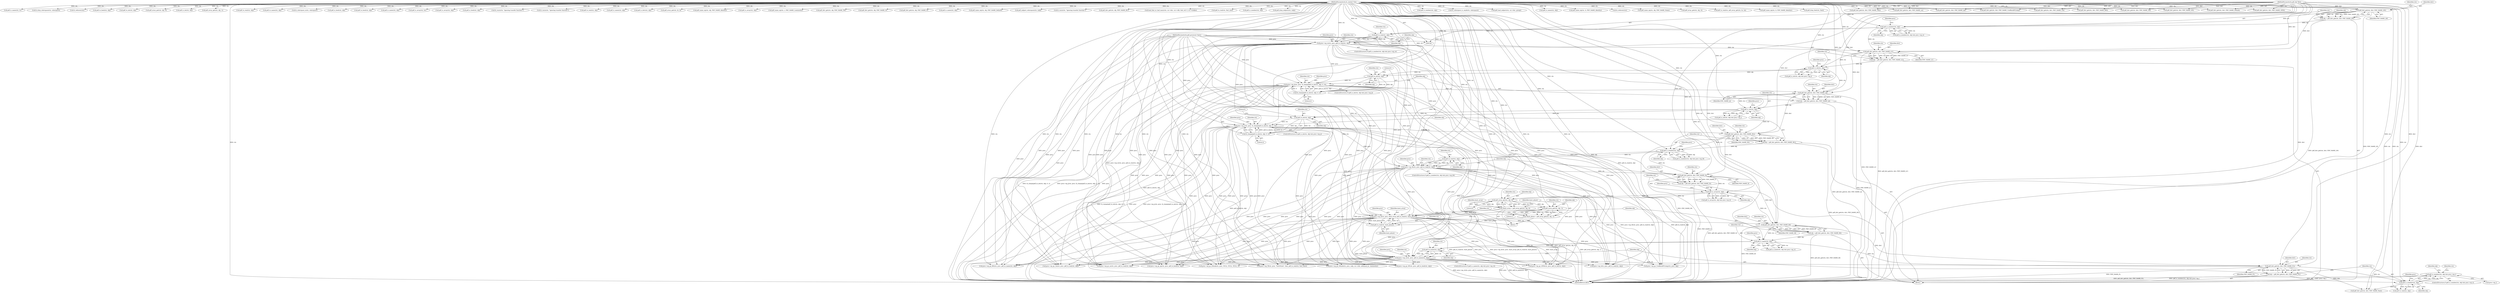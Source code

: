 digraph "0_ghostscript_8a3257b01faa899dd9b5e35c6bb3403cd709c371@pointer" {
"1000262" [label="(Call,pdf_is_number(ctx, obj) && proc->op_i)"];
"1000263" [label="(Call,pdf_is_number(ctx, obj))"];
"1000257" [label="(Call,pdf_dict_get(ctx, dict, PDF_NAME_FL))"];
"1000243" [label="(Call,pdf_is_name(ctx, obj))"];
"1000237" [label="(Call,pdf_dict_get(ctx, dict, PDF_NAME_RI))"];
"1000228" [label="(Call,proc->op_d(ctx, proc, dash_array, pdf_to_real(ctx, dash_phase)))"];
"1000232" [label="(Call,pdf_to_real(ctx, dash_phase))"];
"1000224" [label="(Call,pdf_array_get(ctx, obj, 1))"];
"1000217" [label="(Call,pdf_array_get(ctx, obj, 0))"];
"1000207" [label="(Call,pdf_is_array(ctx, obj))"];
"1000201" [label="(Call,pdf_dict_get(ctx, dict, PDF_NAME_D))"];
"1000187" [label="(Call,pdf_is_number(ctx, obj))"];
"1000181" [label="(Call,pdf_dict_get(ctx, dict, PDF_NAME_ML))"];
"1000170" [label="(Call,proc->op_j(ctx, proc, fz_clampi(pdf_to_int(ctx, obj), 0, 2)))"];
"1000174" [label="(Call,pdf_to_int(ctx, obj))"];
"1000164" [label="(Call,pdf_is_int(ctx, obj))"];
"1000158" [label="(Call,pdf_dict_get(ctx, dict, PDF_NAME_LJ))"];
"1000141" [label="(Call,pdf_is_int(ctx, obj))"];
"1000135" [label="(Call,pdf_dict_get(ctx, dict, PDF_NAME_LC))"];
"1000121" [label="(Call,pdf_is_number(ctx, obj))"];
"1000115" [label="(Call,pdf_dict_get(ctx, dict, PDF_NAME_LW))"];
"1000107" [label="(MethodParameterIn,fz_context *ctx)"];
"1000110" [label="(MethodParameterIn,pdf_obj *dict)"];
"1000113" [label="(Call,obj = pdf_dict_get(ctx, dict, PDF_NAME_LW))"];
"1000127" [label="(Call,proc->op_w(ctx, proc, pdf_to_real(ctx, obj)))"];
"1000130" [label="(Call,pdf_to_real(ctx, obj))"];
"1000108" [label="(MethodParameterIn,pdf_processor *proc)"];
"1000133" [label="(Call,obj = pdf_dict_get(ctx, dict, PDF_NAME_LC))"];
"1000147" [label="(Call,proc->op_J(ctx, proc, fz_clampi(pdf_to_int(ctx, obj), 0, 2)))"];
"1000151" [label="(Call,pdf_to_int(ctx, obj))"];
"1000150" [label="(Call,fz_clampi(pdf_to_int(ctx, obj), 0, 2))"];
"1000156" [label="(Call,obj = pdf_dict_get(ctx, dict, PDF_NAME_LJ))"];
"1000173" [label="(Call,fz_clampi(pdf_to_int(ctx, obj), 0, 2))"];
"1000179" [label="(Call,obj = pdf_dict_get(ctx, dict, PDF_NAME_ML))"];
"1000193" [label="(Call,proc->op_M(ctx, proc, pdf_to_real(ctx, obj)))"];
"1000196" [label="(Call,pdf_to_real(ctx, obj))"];
"1000199" [label="(Call,obj = pdf_dict_get(ctx, dict, PDF_NAME_D))"];
"1000222" [label="(Call,*dash_phase = pdf_array_get(ctx, obj, 1))"];
"1000215" [label="(Call,*dash_array = pdf_array_get(ctx, obj, 0))"];
"1000235" [label="(Call,obj = pdf_dict_get(ctx, dict, PDF_NAME_RI))"];
"1000249" [label="(Call,proc->op_ri(ctx, proc, pdf_to_name(ctx, obj)))"];
"1000252" [label="(Call,pdf_to_name(ctx, obj))"];
"1000255" [label="(Call,obj = pdf_dict_get(ctx, dict, PDF_NAME_FL))"];
"1000494" [label="(Call,pdf_is_number(ctx, obj))"];
"1000232" [label="(Call,pdf_to_real(ctx, dash_phase))"];
"1000230" [label="(Identifier,proc)"];
"1000488" [label="(Call,pdf_dict_get(ctx, dict, PDF_NAME_ca))"];
"1000609" [label="(Call,fz_colorspace_is_cmyk(ctx, colorspace))"];
"1000217" [label="(Call,pdf_array_get(ctx, obj, 0))"];
"1000181" [label="(Call,pdf_dict_get(ctx, dict, PDF_NAME_ML))"];
"1000177" [label="(Literal,0)"];
"1000115" [label="(Call,pdf_dict_get(ctx, dict, PDF_NAME_LW))"];
"1000575" [label="(Call,pdf_load_xobject(ctx, csi->doc, group))"];
"1000272" [label="(Call,pdf_to_real(ctx, obj))"];
"1000127" [label="(Call,proc->op_w(ctx, proc, pdf_to_real(ctx, obj)))"];
"1000139" [label="(ControlStructure,if (pdf_is_int(ctx, obj) && proc->op_J))"];
"1000524" [label="(Call,pdf_is_name(ctx, obj))"];
"1000113" [label="(Call,obj = pdf_dict_get(ctx, dict, PDF_NAME_LW))"];
"1000678" [label="(Call,pdf_name_eq(ctx, tr, PDF_NAME_Identity))"];
"1000201" [label="(Call,pdf_dict_get(ctx, dict, PDF_NAME_D))"];
"1000135" [label="(Call,pdf_dict_get(ctx, dict, PDF_NAME_LC))"];
"1000149" [label="(Identifier,proc)"];
"1000337" [label="(Call,fz_rethrow(ctx))"];
"1000206" [label="(Call,pdf_is_array(ctx, obj) && proc->op_d)"];
"1000264" [label="(Identifier,ctx)"];
"1000234" [label="(Identifier,dash_phase)"];
"1000209" [label="(Identifier,obj)"];
"1000182" [label="(Identifier,ctx)"];
"1000449" [label="(Call,pdf_dict_get(ctx, dict, PDF_NAME_TR))"];
"1000262" [label="(Call,pdf_is_number(ctx, obj) && proc->op_i)"];
"1000707" [label="(Call,pdf_name_eq(ctx, obj, PDF_NAME_None))"];
"1000157" [label="(Identifier,obj)"];
"1000259" [label="(Identifier,dict)"];
"1000131" [label="(Identifier,ctx)"];
"1000211" [label="(Identifier,proc)"];
"1000293" [label="(Call,pdf_array_get(ctx, obj, 0))"];
"1000241" [label="(ControlStructure,if (pdf_is_name(ctx, obj) && proc->op_ri))"];
"1000253" [label="(Identifier,ctx)"];
"1000277" [label="(Call,pdf_dict_get(ctx, dict, PDF_NAME_Font))"];
"1000219" [label="(Identifier,obj)"];
"1000158" [label="(Call,pdf_dict_get(ctx, dict, PDF_NAME_LJ))"];
"1000199" [label="(Call,obj = pdf_dict_get(ctx, dict, PDF_NAME_D))"];
"1000132" [label="(Identifier,obj)"];
"1000125" [label="(Identifier,proc)"];
"1000239" [label="(Identifier,dict)"];
"1000159" [label="(Identifier,ctx)"];
"1000183" [label="(Identifier,dict)"];
"1000204" [label="(Identifier,PDF_NAME_D)"];
"1000238" [label="(Identifier,ctx)"];
"1000184" [label="(Identifier,PDF_NAME_ML)"];
"1000161" [label="(Identifier,PDF_NAME_LJ)"];
"1000178" [label="(Literal,2)"];
"1000226" [label="(Identifier,obj)"];
"1000719" [label="(MethodReturn,RET)"];
"1000644" [label="(Call,pdf_to_real(ctx, pdf_array_get(ctx, bc, k)))"];
"1000459" [label="(Call,pdf_name_eq(ctx, tr, PDF_NAME_Identity))"];
"1000110" [label="(MethodParameterIn,pdf_obj *dict)"];
"1000245" [label="(Identifier,obj)"];
"1000243" [label="(Call,pdf_is_name(ctx, obj))"];
"1000203" [label="(Identifier,dict)"];
"1000233" [label="(Identifier,ctx)"];
"1000196" [label="(Call,pdf_to_real(ctx, obj))"];
"1000255" [label="(Call,obj = pdf_dict_get(ctx, dict, PDF_NAME_FL))"];
"1000413" [label="(Call,proc->op_gs_UseBlackPtComp(ctx, proc, obj))"];
"1000187" [label="(Call,pdf_is_number(ctx, obj))"];
"1000119" [label="(ControlStructure,if (pdf_is_number(ctx, obj) && proc->op_w))"];
"1000332" [label="(Call,pdf_drop_font(ctx, font))"];
"1000265" [label="(Identifier,obj)"];
"1000228" [label="(Call,proc->op_d(ctx, proc, dash_array, pdf_to_real(ctx, dash_phase)))"];
"1000269" [label="(Call,proc->op_i(ctx, proc, pdf_to_real(ctx, obj)))"];
"1000225" [label="(Identifier,ctx)"];
"1000454" [label="(Call,pdf_is_name(ctx, tr))"];
"1000617" [label="(Call,fz_drop_colorspace(ctx, colorspace))"];
"1000699" [label="(Call,fz_rethrow(ctx))"];
"1000258" [label="(Identifier,ctx)"];
"1000251" [label="(Identifier,proc)"];
"1000166" [label="(Identifier,obj)"];
"1000160" [label="(Identifier,dict)"];
"1000500" [label="(Call,proc->op_gs_ca(ctx, proc, pdf_to_real(ctx, obj)))"];
"1000129" [label="(Identifier,proc)"];
"1000356" [label="(Call,pdf_to_bool(ctx, obj))"];
"1000174" [label="(Call,pdf_to_int(ctx, obj))"];
"1000396" [label="(Call,pdf_to_int(ctx, obj))"];
"1000530" [label="(Call,proc->op_gs_BM(ctx, proc, pdf_to_name(ctx, obj)))"];
"1000518" [label="(Call,pdf_array_get(ctx, obj, 0))"];
"1000153" [label="(Identifier,obj)"];
"1000223" [label="(Identifier,dash_phase)"];
"1000235" [label="(Call,obj = pdf_dict_get(ctx, dict, PDF_NAME_RI))"];
"1000130" [label="(Call,pdf_to_real(ctx, obj))"];
"1000387" [label="(Call,pdf_is_int(ctx, obj))"];
"1000240" [label="(Identifier,PDF_NAME_RI)"];
"1000170" [label="(Call,proc->op_j(ctx, proc, fz_clampi(pdf_to_int(ctx, obj), 0, 2)))"];
"1000712" [label="(Call,proc->op_gs_SMask(ctx, proc, NULL, NULL, NULL, 0))"];
"1000242" [label="(Call,pdf_is_name(ctx, obj) && proc->op_ri)"];
"1000168" [label="(Identifier,proc)"];
"1000215" [label="(Call,*dash_array = pdf_array_get(ctx, obj, 0))"];
"1000300" [label="(Call,pdf_array_get(ctx, obj, 1))"];
"1000107" [label="(MethodParameterIn,fz_context *ctx)"];
"1000188" [label="(Identifier,ctx)"];
"1000538" [label="(Call,pdf_dict_get(ctx, dict, PDF_NAME_SMask))"];
"1000180" [label="(Identifier,obj)"];
"1000236" [label="(Identifier,obj)"];
"1000353" [label="(Call,proc->op_gs_OP(ctx, proc, pdf_to_bool(ctx, obj)))"];
"1000373" [label="(Call,proc->op_gs_op(ctx, proc, pdf_to_bool(ctx, obj)))"];
"1000208" [label="(Identifier,ctx)"];
"1000361" [label="(Call,pdf_dict_get(ctx, dict, PDF_NAME_op))"];
"1000468" [label="(Call,pdf_dict_get(ctx, dict, PDF_NAME_CA))"];
"1000133" [label="(Call,obj = pdf_dict_get(ctx, dict, PDF_NAME_LC))"];
"1000483" [label="(Call,pdf_to_real(ctx, obj))"];
"1000533" [label="(Call,pdf_to_name(ctx, obj))"];
"1000591" [label="(Call,fz_colorspace_n(ctx, colorspace))"];
"1000252" [label="(Call,pdf_to_name(ctx, obj))"];
"1000185" [label="(ControlStructure,if (pdf_is_number(ctx, obj) && proc->op_M))"];
"1000218" [label="(Identifier,ctx)"];
"1000267" [label="(Identifier,proc)"];
"1000347" [label="(Call,pdf_is_bool(ctx, obj))"];
"1000376" [label="(Call,pdf_to_bool(ctx, obj))"];
"1000154" [label="(Literal,0)"];
"1000193" [label="(Call,proc->op_M(ctx, proc, pdf_to_real(ctx, obj)))"];
"1000424" [label="(Call,pdf_is_name(ctx, obj))"];
"1000136" [label="(Identifier,ctx)"];
"1000263" [label="(Call,pdf_is_number(ctx, obj))"];
"1000213" [label="(Block,)"];
"1000118" [label="(Identifier,PDF_NAME_LW)"];
"1000155" [label="(Literal,2)"];
"1000111" [label="(Block,)"];
"1000145" [label="(Identifier,proc)"];
"1000137" [label="(Identifier,dict)"];
"1000381" [label="(Call,pdf_dict_get(ctx, dict, PDF_NAME_OPM))"];
"1000627" [label="(Call,pdf_is_array(ctx, bc))"];
"1000123" [label="(Identifier,obj)"];
"1000283" [label="(Call,pdf_is_array(ctx, obj))"];
"1000367" [label="(Call,pdf_is_bool(ctx, obj))"];
"1000120" [label="(Call,pdf_is_number(ctx, obj) && proc->op_w)"];
"1000682" [label="(Call,fz_warn(ctx, \"ignoring transfer function\"))"];
"1000401" [label="(Call,pdf_dict_get(ctx, dict, PDF_NAME_UseBlackPtComp))"];
"1000162" [label="(ControlStructure,if (pdf_is_int(ctx, obj) && proc->op_j))"];
"1000463" [label="(Call,fz_warn(ctx, \"ignoring transfer function\"))"];
"1000503" [label="(Call,pdf_to_real(ctx, obj))"];
"1000261" [label="(ControlStructure,if (pdf_is_number(ctx, obj) && proc->op_i))"];
"1000407" [label="(Call,pdf_is_name(ctx, obj))"];
"1000508" [label="(Call,pdf_dict_get(ctx, dict, PDF_NAME_BM))"];
"1000200" [label="(Identifier,obj)"];
"1000276" [label="(Identifier,obj)"];
"1000117" [label="(Identifier,dict)"];
"1000548" [label="(Call,pdf_is_dict(ctx, obj))"];
"1000152" [label="(Identifier,ctx)"];
"1000646" [label="(Call,pdf_array_get(ctx, bc, k))"];
"1000393" [label="(Call,proc->op_gs_OPM(ctx, proc, pdf_to_int(ctx, obj)))"];
"1000220" [label="(Literal,0)"];
"1000164" [label="(Call,pdf_is_int(ctx, obj))"];
"1000480" [label="(Call,proc->op_gs_CA(ctx, proc, pdf_to_real(ctx, obj)))"];
"1000147" [label="(Call,proc->op_J(ctx, proc, fz_clampi(pdf_to_int(ctx, obj), 0, 2)))"];
"1000341" [label="(Call,pdf_dict_get(ctx, dict, PDF_NAME_OP))"];
"1000195" [label="(Identifier,proc)"];
"1000247" [label="(Identifier,proc)"];
"1000140" [label="(Call,pdf_is_int(ctx, obj) && proc->op_J)"];
"1000430" [label="(Call,pdf_name_eq(ctx, obj, PDF_NAME_Identity))"];
"1000179" [label="(Call,obj = pdf_dict_get(ctx, dict, PDF_NAME_ML))"];
"1000513" [label="(Call,pdf_is_array(ctx, obj))"];
"1000222" [label="(Call,*dash_phase = pdf_array_get(ctx, obj, 1))"];
"1000134" [label="(Identifier,obj)"];
"1000194" [label="(Identifier,ctx)"];
"1000207" [label="(Call,pdf_is_array(ctx, obj))"];
"1000216" [label="(Identifier,dash_array)"];
"1000128" [label="(Identifier,ctx)"];
"1000175" [label="(Identifier,ctx)"];
"1000657" [label="(Call,pdf_name_eq(ctx, s, PDF_NAME_Luminosity))"];
"1000670" [label="(Call,pdf_dict_get(ctx, obj, PDF_NAME_TR))"];
"1000569" [label="(Call,pdf_dict_get(ctx, obj, PDF_NAME_G))"];
"1000652" [label="(Call,pdf_dict_get(ctx, obj, PDF_NAME_S))"];
"1000704" [label="(Call,pdf_is_name(ctx, obj))"];
"1000250" [label="(Identifier,ctx)"];
"1000227" [label="(Literal,1)"];
"1000260" [label="(Identifier,PDF_NAME_FL)"];
"1000224" [label="(Call,pdf_array_get(ctx, obj, 1))"];
"1000435" [label="(Call,pdf_name_eq(ctx, obj, PDF_NAME_Default))"];
"1000685" [label="(Call,proc->op_gs_SMask(ctx, proc, xobj, csi->rdb, softmask_bc, luminosity))"];
"1000186" [label="(Call,pdf_is_number(ctx, obj) && proc->op_M)"];
"1000138" [label="(Identifier,PDF_NAME_LC)"];
"1000116" [label="(Identifier,ctx)"];
"1000114" [label="(Identifier,obj)"];
"1000171" [label="(Identifier,ctx)"];
"1000256" [label="(Identifier,obj)"];
"1000237" [label="(Call,pdf_dict_get(ctx, dict, PDF_NAME_RI))"];
"1000156" [label="(Call,obj = pdf_dict_get(ctx, dict, PDF_NAME_LJ))"];
"1000584" [label="(Call,pdf_xobject_colorspace(ctx, xobj))"];
"1000121" [label="(Call,pdf_is_number(ctx, obj))"];
"1000270" [label="(Identifier,ctx)"];
"1000202" [label="(Identifier,ctx)"];
"1000322" [label="(Call,proc->op_Tf(ctx, proc, \"ExtGState\", font, pdf_to_real(ctx, font_size)))"];
"1000173" [label="(Call,fz_clampi(pdf_to_int(ctx, obj), 0, 2))"];
"1000172" [label="(Identifier,proc)"];
"1000198" [label="(Identifier,obj)"];
"1000122" [label="(Identifier,ctx)"];
"1000439" [label="(Call,fz_warn(ctx, \"ignoring transfer function\"))"];
"1000141" [label="(Call,pdf_is_int(ctx, obj))"];
"1000163" [label="(Call,pdf_is_int(ctx, obj) && proc->op_j)"];
"1000244" [label="(Identifier,ctx)"];
"1000257" [label="(Call,pdf_dict_get(ctx, dict, PDF_NAME_FL))"];
"1000148" [label="(Identifier,ctx)"];
"1000622" [label="(Call,pdf_dict_get(ctx, obj, PDF_NAME_BC))"];
"1000176" [label="(Identifier,obj)"];
"1000307" [label="(Call,load_font_or_hail_mary(ctx, csi->doc, csi->rdb, font_ref, 0, csi->cookie))"];
"1000197" [label="(Identifier,ctx)"];
"1000231" [label="(Identifier,dash_array)"];
"1000189" [label="(Identifier,obj)"];
"1000151" [label="(Call,pdf_to_int(ctx, obj))"];
"1000266" [label="(Call,proc->op_i)"];
"1000142" [label="(Identifier,ctx)"];
"1000249" [label="(Call,proc->op_ri(ctx, proc, pdf_to_name(ctx, obj)))"];
"1000229" [label="(Identifier,ctx)"];
"1000143" [label="(Identifier,obj)"];
"1000327" [label="(Call,pdf_to_real(ctx, font_size))"];
"1000474" [label="(Call,pdf_is_number(ctx, obj))"];
"1000165" [label="(Identifier,ctx)"];
"1000695" [label="(Call,pdf_drop_xobject(ctx, xobj))"];
"1000108" [label="(MethodParameterIn,pdf_processor *proc)"];
"1000150" [label="(Call,fz_clampi(pdf_to_int(ctx, obj), 0, 2))"];
"1000419" [label="(Call,pdf_dict_get(ctx, dict, PDF_NAME_TR2))"];
"1000254" [label="(Identifier,obj)"];
"1000191" [label="(Identifier,proc)"];
"1000262" -> "1000261"  [label="AST: "];
"1000262" -> "1000263"  [label="CFG: "];
"1000262" -> "1000266"  [label="CFG: "];
"1000263" -> "1000262"  [label="AST: "];
"1000266" -> "1000262"  [label="AST: "];
"1000270" -> "1000262"  [label="CFG: "];
"1000276" -> "1000262"  [label="CFG: "];
"1000262" -> "1000719"  [label="DDG: pdf_is_number(ctx, obj) && proc->op_i"];
"1000262" -> "1000719"  [label="DDG: proc->op_i"];
"1000263" -> "1000262"  [label="DDG: ctx"];
"1000263" -> "1000262"  [label="DDG: obj"];
"1000263" -> "1000265"  [label="CFG: "];
"1000264" -> "1000263"  [label="AST: "];
"1000265" -> "1000263"  [label="AST: "];
"1000267" -> "1000263"  [label="CFG: "];
"1000257" -> "1000263"  [label="DDG: ctx"];
"1000107" -> "1000263"  [label="DDG: ctx"];
"1000255" -> "1000263"  [label="DDG: obj"];
"1000263" -> "1000272"  [label="DDG: ctx"];
"1000263" -> "1000272"  [label="DDG: obj"];
"1000263" -> "1000277"  [label="DDG: ctx"];
"1000257" -> "1000255"  [label="AST: "];
"1000257" -> "1000260"  [label="CFG: "];
"1000258" -> "1000257"  [label="AST: "];
"1000259" -> "1000257"  [label="AST: "];
"1000260" -> "1000257"  [label="AST: "];
"1000255" -> "1000257"  [label="CFG: "];
"1000257" -> "1000719"  [label="DDG: PDF_NAME_FL"];
"1000257" -> "1000255"  [label="DDG: ctx"];
"1000257" -> "1000255"  [label="DDG: dict"];
"1000257" -> "1000255"  [label="DDG: PDF_NAME_FL"];
"1000243" -> "1000257"  [label="DDG: ctx"];
"1000249" -> "1000257"  [label="DDG: ctx"];
"1000107" -> "1000257"  [label="DDG: ctx"];
"1000237" -> "1000257"  [label="DDG: dict"];
"1000110" -> "1000257"  [label="DDG: dict"];
"1000257" -> "1000277"  [label="DDG: dict"];
"1000243" -> "1000242"  [label="AST: "];
"1000243" -> "1000245"  [label="CFG: "];
"1000244" -> "1000243"  [label="AST: "];
"1000245" -> "1000243"  [label="AST: "];
"1000247" -> "1000243"  [label="CFG: "];
"1000242" -> "1000243"  [label="CFG: "];
"1000243" -> "1000242"  [label="DDG: ctx"];
"1000243" -> "1000242"  [label="DDG: obj"];
"1000237" -> "1000243"  [label="DDG: ctx"];
"1000107" -> "1000243"  [label="DDG: ctx"];
"1000235" -> "1000243"  [label="DDG: obj"];
"1000243" -> "1000252"  [label="DDG: ctx"];
"1000243" -> "1000252"  [label="DDG: obj"];
"1000237" -> "1000235"  [label="AST: "];
"1000237" -> "1000240"  [label="CFG: "];
"1000238" -> "1000237"  [label="AST: "];
"1000239" -> "1000237"  [label="AST: "];
"1000240" -> "1000237"  [label="AST: "];
"1000235" -> "1000237"  [label="CFG: "];
"1000237" -> "1000719"  [label="DDG: PDF_NAME_RI"];
"1000237" -> "1000235"  [label="DDG: ctx"];
"1000237" -> "1000235"  [label="DDG: dict"];
"1000237" -> "1000235"  [label="DDG: PDF_NAME_RI"];
"1000228" -> "1000237"  [label="DDG: ctx"];
"1000207" -> "1000237"  [label="DDG: ctx"];
"1000107" -> "1000237"  [label="DDG: ctx"];
"1000201" -> "1000237"  [label="DDG: dict"];
"1000110" -> "1000237"  [label="DDG: dict"];
"1000228" -> "1000213"  [label="AST: "];
"1000228" -> "1000232"  [label="CFG: "];
"1000229" -> "1000228"  [label="AST: "];
"1000230" -> "1000228"  [label="AST: "];
"1000231" -> "1000228"  [label="AST: "];
"1000232" -> "1000228"  [label="AST: "];
"1000236" -> "1000228"  [label="CFG: "];
"1000228" -> "1000719"  [label="DDG: proc->op_d(ctx, proc, dash_array, pdf_to_real(ctx, dash_phase))"];
"1000228" -> "1000719"  [label="DDG: dash_array"];
"1000228" -> "1000719"  [label="DDG: pdf_to_real(ctx, dash_phase)"];
"1000228" -> "1000719"  [label="DDG: proc"];
"1000232" -> "1000228"  [label="DDG: ctx"];
"1000232" -> "1000228"  [label="DDG: dash_phase"];
"1000107" -> "1000228"  [label="DDG: ctx"];
"1000170" -> "1000228"  [label="DDG: proc"];
"1000193" -> "1000228"  [label="DDG: proc"];
"1000127" -> "1000228"  [label="DDG: proc"];
"1000147" -> "1000228"  [label="DDG: proc"];
"1000108" -> "1000228"  [label="DDG: proc"];
"1000215" -> "1000228"  [label="DDG: dash_array"];
"1000228" -> "1000249"  [label="DDG: proc"];
"1000228" -> "1000269"  [label="DDG: proc"];
"1000228" -> "1000322"  [label="DDG: proc"];
"1000228" -> "1000353"  [label="DDG: proc"];
"1000228" -> "1000373"  [label="DDG: proc"];
"1000228" -> "1000393"  [label="DDG: proc"];
"1000228" -> "1000413"  [label="DDG: proc"];
"1000228" -> "1000480"  [label="DDG: proc"];
"1000228" -> "1000500"  [label="DDG: proc"];
"1000228" -> "1000530"  [label="DDG: proc"];
"1000228" -> "1000685"  [label="DDG: proc"];
"1000228" -> "1000712"  [label="DDG: proc"];
"1000232" -> "1000234"  [label="CFG: "];
"1000233" -> "1000232"  [label="AST: "];
"1000234" -> "1000232"  [label="AST: "];
"1000232" -> "1000719"  [label="DDG: dash_phase"];
"1000224" -> "1000232"  [label="DDG: ctx"];
"1000107" -> "1000232"  [label="DDG: ctx"];
"1000222" -> "1000232"  [label="DDG: dash_phase"];
"1000224" -> "1000222"  [label="AST: "];
"1000224" -> "1000227"  [label="CFG: "];
"1000225" -> "1000224"  [label="AST: "];
"1000226" -> "1000224"  [label="AST: "];
"1000227" -> "1000224"  [label="AST: "];
"1000222" -> "1000224"  [label="CFG: "];
"1000224" -> "1000222"  [label="DDG: ctx"];
"1000224" -> "1000222"  [label="DDG: obj"];
"1000224" -> "1000222"  [label="DDG: 1"];
"1000217" -> "1000224"  [label="DDG: ctx"];
"1000217" -> "1000224"  [label="DDG: obj"];
"1000107" -> "1000224"  [label="DDG: ctx"];
"1000217" -> "1000215"  [label="AST: "];
"1000217" -> "1000220"  [label="CFG: "];
"1000218" -> "1000217"  [label="AST: "];
"1000219" -> "1000217"  [label="AST: "];
"1000220" -> "1000217"  [label="AST: "];
"1000215" -> "1000217"  [label="CFG: "];
"1000217" -> "1000215"  [label="DDG: ctx"];
"1000217" -> "1000215"  [label="DDG: obj"];
"1000217" -> "1000215"  [label="DDG: 0"];
"1000207" -> "1000217"  [label="DDG: ctx"];
"1000207" -> "1000217"  [label="DDG: obj"];
"1000107" -> "1000217"  [label="DDG: ctx"];
"1000207" -> "1000206"  [label="AST: "];
"1000207" -> "1000209"  [label="CFG: "];
"1000208" -> "1000207"  [label="AST: "];
"1000209" -> "1000207"  [label="AST: "];
"1000211" -> "1000207"  [label="CFG: "];
"1000206" -> "1000207"  [label="CFG: "];
"1000207" -> "1000206"  [label="DDG: ctx"];
"1000207" -> "1000206"  [label="DDG: obj"];
"1000201" -> "1000207"  [label="DDG: ctx"];
"1000107" -> "1000207"  [label="DDG: ctx"];
"1000199" -> "1000207"  [label="DDG: obj"];
"1000201" -> "1000199"  [label="AST: "];
"1000201" -> "1000204"  [label="CFG: "];
"1000202" -> "1000201"  [label="AST: "];
"1000203" -> "1000201"  [label="AST: "];
"1000204" -> "1000201"  [label="AST: "];
"1000199" -> "1000201"  [label="CFG: "];
"1000201" -> "1000719"  [label="DDG: PDF_NAME_D"];
"1000201" -> "1000199"  [label="DDG: ctx"];
"1000201" -> "1000199"  [label="DDG: dict"];
"1000201" -> "1000199"  [label="DDG: PDF_NAME_D"];
"1000187" -> "1000201"  [label="DDG: ctx"];
"1000193" -> "1000201"  [label="DDG: ctx"];
"1000107" -> "1000201"  [label="DDG: ctx"];
"1000181" -> "1000201"  [label="DDG: dict"];
"1000110" -> "1000201"  [label="DDG: dict"];
"1000187" -> "1000186"  [label="AST: "];
"1000187" -> "1000189"  [label="CFG: "];
"1000188" -> "1000187"  [label="AST: "];
"1000189" -> "1000187"  [label="AST: "];
"1000191" -> "1000187"  [label="CFG: "];
"1000186" -> "1000187"  [label="CFG: "];
"1000187" -> "1000186"  [label="DDG: ctx"];
"1000187" -> "1000186"  [label="DDG: obj"];
"1000181" -> "1000187"  [label="DDG: ctx"];
"1000107" -> "1000187"  [label="DDG: ctx"];
"1000179" -> "1000187"  [label="DDG: obj"];
"1000187" -> "1000196"  [label="DDG: ctx"];
"1000187" -> "1000196"  [label="DDG: obj"];
"1000181" -> "1000179"  [label="AST: "];
"1000181" -> "1000184"  [label="CFG: "];
"1000182" -> "1000181"  [label="AST: "];
"1000183" -> "1000181"  [label="AST: "];
"1000184" -> "1000181"  [label="AST: "];
"1000179" -> "1000181"  [label="CFG: "];
"1000181" -> "1000719"  [label="DDG: PDF_NAME_ML"];
"1000181" -> "1000179"  [label="DDG: ctx"];
"1000181" -> "1000179"  [label="DDG: dict"];
"1000181" -> "1000179"  [label="DDG: PDF_NAME_ML"];
"1000170" -> "1000181"  [label="DDG: ctx"];
"1000164" -> "1000181"  [label="DDG: ctx"];
"1000107" -> "1000181"  [label="DDG: ctx"];
"1000158" -> "1000181"  [label="DDG: dict"];
"1000110" -> "1000181"  [label="DDG: dict"];
"1000170" -> "1000162"  [label="AST: "];
"1000170" -> "1000173"  [label="CFG: "];
"1000171" -> "1000170"  [label="AST: "];
"1000172" -> "1000170"  [label="AST: "];
"1000173" -> "1000170"  [label="AST: "];
"1000180" -> "1000170"  [label="CFG: "];
"1000170" -> "1000719"  [label="DDG: proc"];
"1000170" -> "1000719"  [label="DDG: fz_clampi(pdf_to_int(ctx, obj), 0, 2)"];
"1000170" -> "1000719"  [label="DDG: proc->op_j(ctx, proc, fz_clampi(pdf_to_int(ctx, obj), 0, 2))"];
"1000174" -> "1000170"  [label="DDG: ctx"];
"1000107" -> "1000170"  [label="DDG: ctx"];
"1000127" -> "1000170"  [label="DDG: proc"];
"1000147" -> "1000170"  [label="DDG: proc"];
"1000108" -> "1000170"  [label="DDG: proc"];
"1000173" -> "1000170"  [label="DDG: pdf_to_int(ctx, obj)"];
"1000173" -> "1000170"  [label="DDG: 0"];
"1000173" -> "1000170"  [label="DDG: 2"];
"1000170" -> "1000193"  [label="DDG: proc"];
"1000170" -> "1000249"  [label="DDG: proc"];
"1000170" -> "1000269"  [label="DDG: proc"];
"1000170" -> "1000322"  [label="DDG: proc"];
"1000170" -> "1000353"  [label="DDG: proc"];
"1000170" -> "1000373"  [label="DDG: proc"];
"1000170" -> "1000393"  [label="DDG: proc"];
"1000170" -> "1000413"  [label="DDG: proc"];
"1000170" -> "1000480"  [label="DDG: proc"];
"1000170" -> "1000500"  [label="DDG: proc"];
"1000170" -> "1000530"  [label="DDG: proc"];
"1000170" -> "1000685"  [label="DDG: proc"];
"1000170" -> "1000712"  [label="DDG: proc"];
"1000174" -> "1000173"  [label="AST: "];
"1000174" -> "1000176"  [label="CFG: "];
"1000175" -> "1000174"  [label="AST: "];
"1000176" -> "1000174"  [label="AST: "];
"1000177" -> "1000174"  [label="CFG: "];
"1000174" -> "1000173"  [label="DDG: ctx"];
"1000174" -> "1000173"  [label="DDG: obj"];
"1000164" -> "1000174"  [label="DDG: ctx"];
"1000164" -> "1000174"  [label="DDG: obj"];
"1000107" -> "1000174"  [label="DDG: ctx"];
"1000164" -> "1000163"  [label="AST: "];
"1000164" -> "1000166"  [label="CFG: "];
"1000165" -> "1000164"  [label="AST: "];
"1000166" -> "1000164"  [label="AST: "];
"1000168" -> "1000164"  [label="CFG: "];
"1000163" -> "1000164"  [label="CFG: "];
"1000164" -> "1000163"  [label="DDG: ctx"];
"1000164" -> "1000163"  [label="DDG: obj"];
"1000158" -> "1000164"  [label="DDG: ctx"];
"1000107" -> "1000164"  [label="DDG: ctx"];
"1000156" -> "1000164"  [label="DDG: obj"];
"1000158" -> "1000156"  [label="AST: "];
"1000158" -> "1000161"  [label="CFG: "];
"1000159" -> "1000158"  [label="AST: "];
"1000160" -> "1000158"  [label="AST: "];
"1000161" -> "1000158"  [label="AST: "];
"1000156" -> "1000158"  [label="CFG: "];
"1000158" -> "1000719"  [label="DDG: PDF_NAME_LJ"];
"1000158" -> "1000156"  [label="DDG: ctx"];
"1000158" -> "1000156"  [label="DDG: dict"];
"1000158" -> "1000156"  [label="DDG: PDF_NAME_LJ"];
"1000141" -> "1000158"  [label="DDG: ctx"];
"1000147" -> "1000158"  [label="DDG: ctx"];
"1000107" -> "1000158"  [label="DDG: ctx"];
"1000135" -> "1000158"  [label="DDG: dict"];
"1000110" -> "1000158"  [label="DDG: dict"];
"1000141" -> "1000140"  [label="AST: "];
"1000141" -> "1000143"  [label="CFG: "];
"1000142" -> "1000141"  [label="AST: "];
"1000143" -> "1000141"  [label="AST: "];
"1000145" -> "1000141"  [label="CFG: "];
"1000140" -> "1000141"  [label="CFG: "];
"1000141" -> "1000140"  [label="DDG: ctx"];
"1000141" -> "1000140"  [label="DDG: obj"];
"1000135" -> "1000141"  [label="DDG: ctx"];
"1000107" -> "1000141"  [label="DDG: ctx"];
"1000133" -> "1000141"  [label="DDG: obj"];
"1000141" -> "1000151"  [label="DDG: ctx"];
"1000141" -> "1000151"  [label="DDG: obj"];
"1000135" -> "1000133"  [label="AST: "];
"1000135" -> "1000138"  [label="CFG: "];
"1000136" -> "1000135"  [label="AST: "];
"1000137" -> "1000135"  [label="AST: "];
"1000138" -> "1000135"  [label="AST: "];
"1000133" -> "1000135"  [label="CFG: "];
"1000135" -> "1000719"  [label="DDG: PDF_NAME_LC"];
"1000135" -> "1000133"  [label="DDG: ctx"];
"1000135" -> "1000133"  [label="DDG: dict"];
"1000135" -> "1000133"  [label="DDG: PDF_NAME_LC"];
"1000121" -> "1000135"  [label="DDG: ctx"];
"1000127" -> "1000135"  [label="DDG: ctx"];
"1000107" -> "1000135"  [label="DDG: ctx"];
"1000115" -> "1000135"  [label="DDG: dict"];
"1000110" -> "1000135"  [label="DDG: dict"];
"1000121" -> "1000120"  [label="AST: "];
"1000121" -> "1000123"  [label="CFG: "];
"1000122" -> "1000121"  [label="AST: "];
"1000123" -> "1000121"  [label="AST: "];
"1000125" -> "1000121"  [label="CFG: "];
"1000120" -> "1000121"  [label="CFG: "];
"1000121" -> "1000120"  [label="DDG: ctx"];
"1000121" -> "1000120"  [label="DDG: obj"];
"1000115" -> "1000121"  [label="DDG: ctx"];
"1000107" -> "1000121"  [label="DDG: ctx"];
"1000113" -> "1000121"  [label="DDG: obj"];
"1000121" -> "1000130"  [label="DDG: ctx"];
"1000121" -> "1000130"  [label="DDG: obj"];
"1000115" -> "1000113"  [label="AST: "];
"1000115" -> "1000118"  [label="CFG: "];
"1000116" -> "1000115"  [label="AST: "];
"1000117" -> "1000115"  [label="AST: "];
"1000118" -> "1000115"  [label="AST: "];
"1000113" -> "1000115"  [label="CFG: "];
"1000115" -> "1000719"  [label="DDG: PDF_NAME_LW"];
"1000115" -> "1000113"  [label="DDG: ctx"];
"1000115" -> "1000113"  [label="DDG: dict"];
"1000115" -> "1000113"  [label="DDG: PDF_NAME_LW"];
"1000107" -> "1000115"  [label="DDG: ctx"];
"1000110" -> "1000115"  [label="DDG: dict"];
"1000107" -> "1000106"  [label="AST: "];
"1000107" -> "1000719"  [label="DDG: ctx"];
"1000107" -> "1000127"  [label="DDG: ctx"];
"1000107" -> "1000130"  [label="DDG: ctx"];
"1000107" -> "1000147"  [label="DDG: ctx"];
"1000107" -> "1000151"  [label="DDG: ctx"];
"1000107" -> "1000193"  [label="DDG: ctx"];
"1000107" -> "1000196"  [label="DDG: ctx"];
"1000107" -> "1000249"  [label="DDG: ctx"];
"1000107" -> "1000252"  [label="DDG: ctx"];
"1000107" -> "1000269"  [label="DDG: ctx"];
"1000107" -> "1000272"  [label="DDG: ctx"];
"1000107" -> "1000277"  [label="DDG: ctx"];
"1000107" -> "1000283"  [label="DDG: ctx"];
"1000107" -> "1000293"  [label="DDG: ctx"];
"1000107" -> "1000300"  [label="DDG: ctx"];
"1000107" -> "1000307"  [label="DDG: ctx"];
"1000107" -> "1000322"  [label="DDG: ctx"];
"1000107" -> "1000327"  [label="DDG: ctx"];
"1000107" -> "1000332"  [label="DDG: ctx"];
"1000107" -> "1000337"  [label="DDG: ctx"];
"1000107" -> "1000341"  [label="DDG: ctx"];
"1000107" -> "1000347"  [label="DDG: ctx"];
"1000107" -> "1000353"  [label="DDG: ctx"];
"1000107" -> "1000356"  [label="DDG: ctx"];
"1000107" -> "1000361"  [label="DDG: ctx"];
"1000107" -> "1000367"  [label="DDG: ctx"];
"1000107" -> "1000373"  [label="DDG: ctx"];
"1000107" -> "1000376"  [label="DDG: ctx"];
"1000107" -> "1000381"  [label="DDG: ctx"];
"1000107" -> "1000387"  [label="DDG: ctx"];
"1000107" -> "1000393"  [label="DDG: ctx"];
"1000107" -> "1000396"  [label="DDG: ctx"];
"1000107" -> "1000401"  [label="DDG: ctx"];
"1000107" -> "1000407"  [label="DDG: ctx"];
"1000107" -> "1000413"  [label="DDG: ctx"];
"1000107" -> "1000419"  [label="DDG: ctx"];
"1000107" -> "1000424"  [label="DDG: ctx"];
"1000107" -> "1000430"  [label="DDG: ctx"];
"1000107" -> "1000435"  [label="DDG: ctx"];
"1000107" -> "1000439"  [label="DDG: ctx"];
"1000107" -> "1000449"  [label="DDG: ctx"];
"1000107" -> "1000454"  [label="DDG: ctx"];
"1000107" -> "1000459"  [label="DDG: ctx"];
"1000107" -> "1000463"  [label="DDG: ctx"];
"1000107" -> "1000468"  [label="DDG: ctx"];
"1000107" -> "1000474"  [label="DDG: ctx"];
"1000107" -> "1000480"  [label="DDG: ctx"];
"1000107" -> "1000483"  [label="DDG: ctx"];
"1000107" -> "1000488"  [label="DDG: ctx"];
"1000107" -> "1000494"  [label="DDG: ctx"];
"1000107" -> "1000500"  [label="DDG: ctx"];
"1000107" -> "1000503"  [label="DDG: ctx"];
"1000107" -> "1000508"  [label="DDG: ctx"];
"1000107" -> "1000513"  [label="DDG: ctx"];
"1000107" -> "1000518"  [label="DDG: ctx"];
"1000107" -> "1000524"  [label="DDG: ctx"];
"1000107" -> "1000530"  [label="DDG: ctx"];
"1000107" -> "1000533"  [label="DDG: ctx"];
"1000107" -> "1000538"  [label="DDG: ctx"];
"1000107" -> "1000548"  [label="DDG: ctx"];
"1000107" -> "1000569"  [label="DDG: ctx"];
"1000107" -> "1000575"  [label="DDG: ctx"];
"1000107" -> "1000584"  [label="DDG: ctx"];
"1000107" -> "1000591"  [label="DDG: ctx"];
"1000107" -> "1000609"  [label="DDG: ctx"];
"1000107" -> "1000617"  [label="DDG: ctx"];
"1000107" -> "1000622"  [label="DDG: ctx"];
"1000107" -> "1000627"  [label="DDG: ctx"];
"1000107" -> "1000644"  [label="DDG: ctx"];
"1000107" -> "1000646"  [label="DDG: ctx"];
"1000107" -> "1000652"  [label="DDG: ctx"];
"1000107" -> "1000657"  [label="DDG: ctx"];
"1000107" -> "1000670"  [label="DDG: ctx"];
"1000107" -> "1000678"  [label="DDG: ctx"];
"1000107" -> "1000682"  [label="DDG: ctx"];
"1000107" -> "1000685"  [label="DDG: ctx"];
"1000107" -> "1000695"  [label="DDG: ctx"];
"1000107" -> "1000699"  [label="DDG: ctx"];
"1000107" -> "1000704"  [label="DDG: ctx"];
"1000107" -> "1000707"  [label="DDG: ctx"];
"1000107" -> "1000712"  [label="DDG: ctx"];
"1000110" -> "1000106"  [label="AST: "];
"1000110" -> "1000719"  [label="DDG: dict"];
"1000110" -> "1000277"  [label="DDG: dict"];
"1000110" -> "1000341"  [label="DDG: dict"];
"1000110" -> "1000361"  [label="DDG: dict"];
"1000110" -> "1000381"  [label="DDG: dict"];
"1000110" -> "1000401"  [label="DDG: dict"];
"1000110" -> "1000419"  [label="DDG: dict"];
"1000110" -> "1000449"  [label="DDG: dict"];
"1000110" -> "1000468"  [label="DDG: dict"];
"1000110" -> "1000488"  [label="DDG: dict"];
"1000110" -> "1000508"  [label="DDG: dict"];
"1000110" -> "1000538"  [label="DDG: dict"];
"1000113" -> "1000111"  [label="AST: "];
"1000114" -> "1000113"  [label="AST: "];
"1000122" -> "1000113"  [label="CFG: "];
"1000113" -> "1000719"  [label="DDG: pdf_dict_get(ctx, dict, PDF_NAME_LW)"];
"1000127" -> "1000119"  [label="AST: "];
"1000127" -> "1000130"  [label="CFG: "];
"1000128" -> "1000127"  [label="AST: "];
"1000129" -> "1000127"  [label="AST: "];
"1000130" -> "1000127"  [label="AST: "];
"1000134" -> "1000127"  [label="CFG: "];
"1000127" -> "1000719"  [label="DDG: pdf_to_real(ctx, obj)"];
"1000127" -> "1000719"  [label="DDG: proc"];
"1000127" -> "1000719"  [label="DDG: proc->op_w(ctx, proc, pdf_to_real(ctx, obj))"];
"1000130" -> "1000127"  [label="DDG: ctx"];
"1000130" -> "1000127"  [label="DDG: obj"];
"1000108" -> "1000127"  [label="DDG: proc"];
"1000127" -> "1000147"  [label="DDG: proc"];
"1000127" -> "1000193"  [label="DDG: proc"];
"1000127" -> "1000249"  [label="DDG: proc"];
"1000127" -> "1000269"  [label="DDG: proc"];
"1000127" -> "1000322"  [label="DDG: proc"];
"1000127" -> "1000353"  [label="DDG: proc"];
"1000127" -> "1000373"  [label="DDG: proc"];
"1000127" -> "1000393"  [label="DDG: proc"];
"1000127" -> "1000413"  [label="DDG: proc"];
"1000127" -> "1000480"  [label="DDG: proc"];
"1000127" -> "1000500"  [label="DDG: proc"];
"1000127" -> "1000530"  [label="DDG: proc"];
"1000127" -> "1000685"  [label="DDG: proc"];
"1000127" -> "1000712"  [label="DDG: proc"];
"1000130" -> "1000132"  [label="CFG: "];
"1000131" -> "1000130"  [label="AST: "];
"1000132" -> "1000130"  [label="AST: "];
"1000108" -> "1000106"  [label="AST: "];
"1000108" -> "1000719"  [label="DDG: proc"];
"1000108" -> "1000147"  [label="DDG: proc"];
"1000108" -> "1000193"  [label="DDG: proc"];
"1000108" -> "1000249"  [label="DDG: proc"];
"1000108" -> "1000269"  [label="DDG: proc"];
"1000108" -> "1000322"  [label="DDG: proc"];
"1000108" -> "1000353"  [label="DDG: proc"];
"1000108" -> "1000373"  [label="DDG: proc"];
"1000108" -> "1000393"  [label="DDG: proc"];
"1000108" -> "1000413"  [label="DDG: proc"];
"1000108" -> "1000480"  [label="DDG: proc"];
"1000108" -> "1000500"  [label="DDG: proc"];
"1000108" -> "1000530"  [label="DDG: proc"];
"1000108" -> "1000685"  [label="DDG: proc"];
"1000108" -> "1000712"  [label="DDG: proc"];
"1000133" -> "1000111"  [label="AST: "];
"1000134" -> "1000133"  [label="AST: "];
"1000142" -> "1000133"  [label="CFG: "];
"1000133" -> "1000719"  [label="DDG: pdf_dict_get(ctx, dict, PDF_NAME_LC)"];
"1000147" -> "1000139"  [label="AST: "];
"1000147" -> "1000150"  [label="CFG: "];
"1000148" -> "1000147"  [label="AST: "];
"1000149" -> "1000147"  [label="AST: "];
"1000150" -> "1000147"  [label="AST: "];
"1000157" -> "1000147"  [label="CFG: "];
"1000147" -> "1000719"  [label="DDG: proc"];
"1000147" -> "1000719"  [label="DDG: fz_clampi(pdf_to_int(ctx, obj), 0, 2)"];
"1000147" -> "1000719"  [label="DDG: proc->op_J(ctx, proc, fz_clampi(pdf_to_int(ctx, obj), 0, 2))"];
"1000151" -> "1000147"  [label="DDG: ctx"];
"1000150" -> "1000147"  [label="DDG: pdf_to_int(ctx, obj)"];
"1000150" -> "1000147"  [label="DDG: 0"];
"1000150" -> "1000147"  [label="DDG: 2"];
"1000147" -> "1000193"  [label="DDG: proc"];
"1000147" -> "1000249"  [label="DDG: proc"];
"1000147" -> "1000269"  [label="DDG: proc"];
"1000147" -> "1000322"  [label="DDG: proc"];
"1000147" -> "1000353"  [label="DDG: proc"];
"1000147" -> "1000373"  [label="DDG: proc"];
"1000147" -> "1000393"  [label="DDG: proc"];
"1000147" -> "1000413"  [label="DDG: proc"];
"1000147" -> "1000480"  [label="DDG: proc"];
"1000147" -> "1000500"  [label="DDG: proc"];
"1000147" -> "1000530"  [label="DDG: proc"];
"1000147" -> "1000685"  [label="DDG: proc"];
"1000147" -> "1000712"  [label="DDG: proc"];
"1000151" -> "1000150"  [label="AST: "];
"1000151" -> "1000153"  [label="CFG: "];
"1000152" -> "1000151"  [label="AST: "];
"1000153" -> "1000151"  [label="AST: "];
"1000154" -> "1000151"  [label="CFG: "];
"1000151" -> "1000150"  [label="DDG: ctx"];
"1000151" -> "1000150"  [label="DDG: obj"];
"1000150" -> "1000155"  [label="CFG: "];
"1000154" -> "1000150"  [label="AST: "];
"1000155" -> "1000150"  [label="AST: "];
"1000150" -> "1000719"  [label="DDG: pdf_to_int(ctx, obj)"];
"1000156" -> "1000111"  [label="AST: "];
"1000157" -> "1000156"  [label="AST: "];
"1000165" -> "1000156"  [label="CFG: "];
"1000156" -> "1000719"  [label="DDG: pdf_dict_get(ctx, dict, PDF_NAME_LJ)"];
"1000173" -> "1000178"  [label="CFG: "];
"1000177" -> "1000173"  [label="AST: "];
"1000178" -> "1000173"  [label="AST: "];
"1000173" -> "1000719"  [label="DDG: pdf_to_int(ctx, obj)"];
"1000179" -> "1000111"  [label="AST: "];
"1000180" -> "1000179"  [label="AST: "];
"1000188" -> "1000179"  [label="CFG: "];
"1000179" -> "1000719"  [label="DDG: pdf_dict_get(ctx, dict, PDF_NAME_ML)"];
"1000193" -> "1000185"  [label="AST: "];
"1000193" -> "1000196"  [label="CFG: "];
"1000194" -> "1000193"  [label="AST: "];
"1000195" -> "1000193"  [label="AST: "];
"1000196" -> "1000193"  [label="AST: "];
"1000200" -> "1000193"  [label="CFG: "];
"1000193" -> "1000719"  [label="DDG: proc"];
"1000193" -> "1000719"  [label="DDG: proc->op_M(ctx, proc, pdf_to_real(ctx, obj))"];
"1000193" -> "1000719"  [label="DDG: pdf_to_real(ctx, obj)"];
"1000196" -> "1000193"  [label="DDG: ctx"];
"1000196" -> "1000193"  [label="DDG: obj"];
"1000193" -> "1000249"  [label="DDG: proc"];
"1000193" -> "1000269"  [label="DDG: proc"];
"1000193" -> "1000322"  [label="DDG: proc"];
"1000193" -> "1000353"  [label="DDG: proc"];
"1000193" -> "1000373"  [label="DDG: proc"];
"1000193" -> "1000393"  [label="DDG: proc"];
"1000193" -> "1000413"  [label="DDG: proc"];
"1000193" -> "1000480"  [label="DDG: proc"];
"1000193" -> "1000500"  [label="DDG: proc"];
"1000193" -> "1000530"  [label="DDG: proc"];
"1000193" -> "1000685"  [label="DDG: proc"];
"1000193" -> "1000712"  [label="DDG: proc"];
"1000196" -> "1000198"  [label="CFG: "];
"1000197" -> "1000196"  [label="AST: "];
"1000198" -> "1000196"  [label="AST: "];
"1000199" -> "1000111"  [label="AST: "];
"1000200" -> "1000199"  [label="AST: "];
"1000208" -> "1000199"  [label="CFG: "];
"1000199" -> "1000719"  [label="DDG: pdf_dict_get(ctx, dict, PDF_NAME_D)"];
"1000222" -> "1000213"  [label="AST: "];
"1000223" -> "1000222"  [label="AST: "];
"1000229" -> "1000222"  [label="CFG: "];
"1000222" -> "1000719"  [label="DDG: pdf_array_get(ctx, obj, 1)"];
"1000215" -> "1000213"  [label="AST: "];
"1000216" -> "1000215"  [label="AST: "];
"1000223" -> "1000215"  [label="CFG: "];
"1000215" -> "1000719"  [label="DDG: pdf_array_get(ctx, obj, 0)"];
"1000235" -> "1000111"  [label="AST: "];
"1000236" -> "1000235"  [label="AST: "];
"1000244" -> "1000235"  [label="CFG: "];
"1000235" -> "1000719"  [label="DDG: pdf_dict_get(ctx, dict, PDF_NAME_RI)"];
"1000249" -> "1000241"  [label="AST: "];
"1000249" -> "1000252"  [label="CFG: "];
"1000250" -> "1000249"  [label="AST: "];
"1000251" -> "1000249"  [label="AST: "];
"1000252" -> "1000249"  [label="AST: "];
"1000256" -> "1000249"  [label="CFG: "];
"1000249" -> "1000719"  [label="DDG: proc"];
"1000249" -> "1000719"  [label="DDG: pdf_to_name(ctx, obj)"];
"1000249" -> "1000719"  [label="DDG: proc->op_ri(ctx, proc, pdf_to_name(ctx, obj))"];
"1000252" -> "1000249"  [label="DDG: ctx"];
"1000252" -> "1000249"  [label="DDG: obj"];
"1000249" -> "1000269"  [label="DDG: proc"];
"1000249" -> "1000322"  [label="DDG: proc"];
"1000249" -> "1000353"  [label="DDG: proc"];
"1000249" -> "1000373"  [label="DDG: proc"];
"1000249" -> "1000393"  [label="DDG: proc"];
"1000249" -> "1000413"  [label="DDG: proc"];
"1000249" -> "1000480"  [label="DDG: proc"];
"1000249" -> "1000500"  [label="DDG: proc"];
"1000249" -> "1000530"  [label="DDG: proc"];
"1000249" -> "1000685"  [label="DDG: proc"];
"1000249" -> "1000712"  [label="DDG: proc"];
"1000252" -> "1000254"  [label="CFG: "];
"1000253" -> "1000252"  [label="AST: "];
"1000254" -> "1000252"  [label="AST: "];
"1000255" -> "1000111"  [label="AST: "];
"1000256" -> "1000255"  [label="AST: "];
"1000264" -> "1000255"  [label="CFG: "];
"1000255" -> "1000719"  [label="DDG: pdf_dict_get(ctx, dict, PDF_NAME_FL)"];
}

